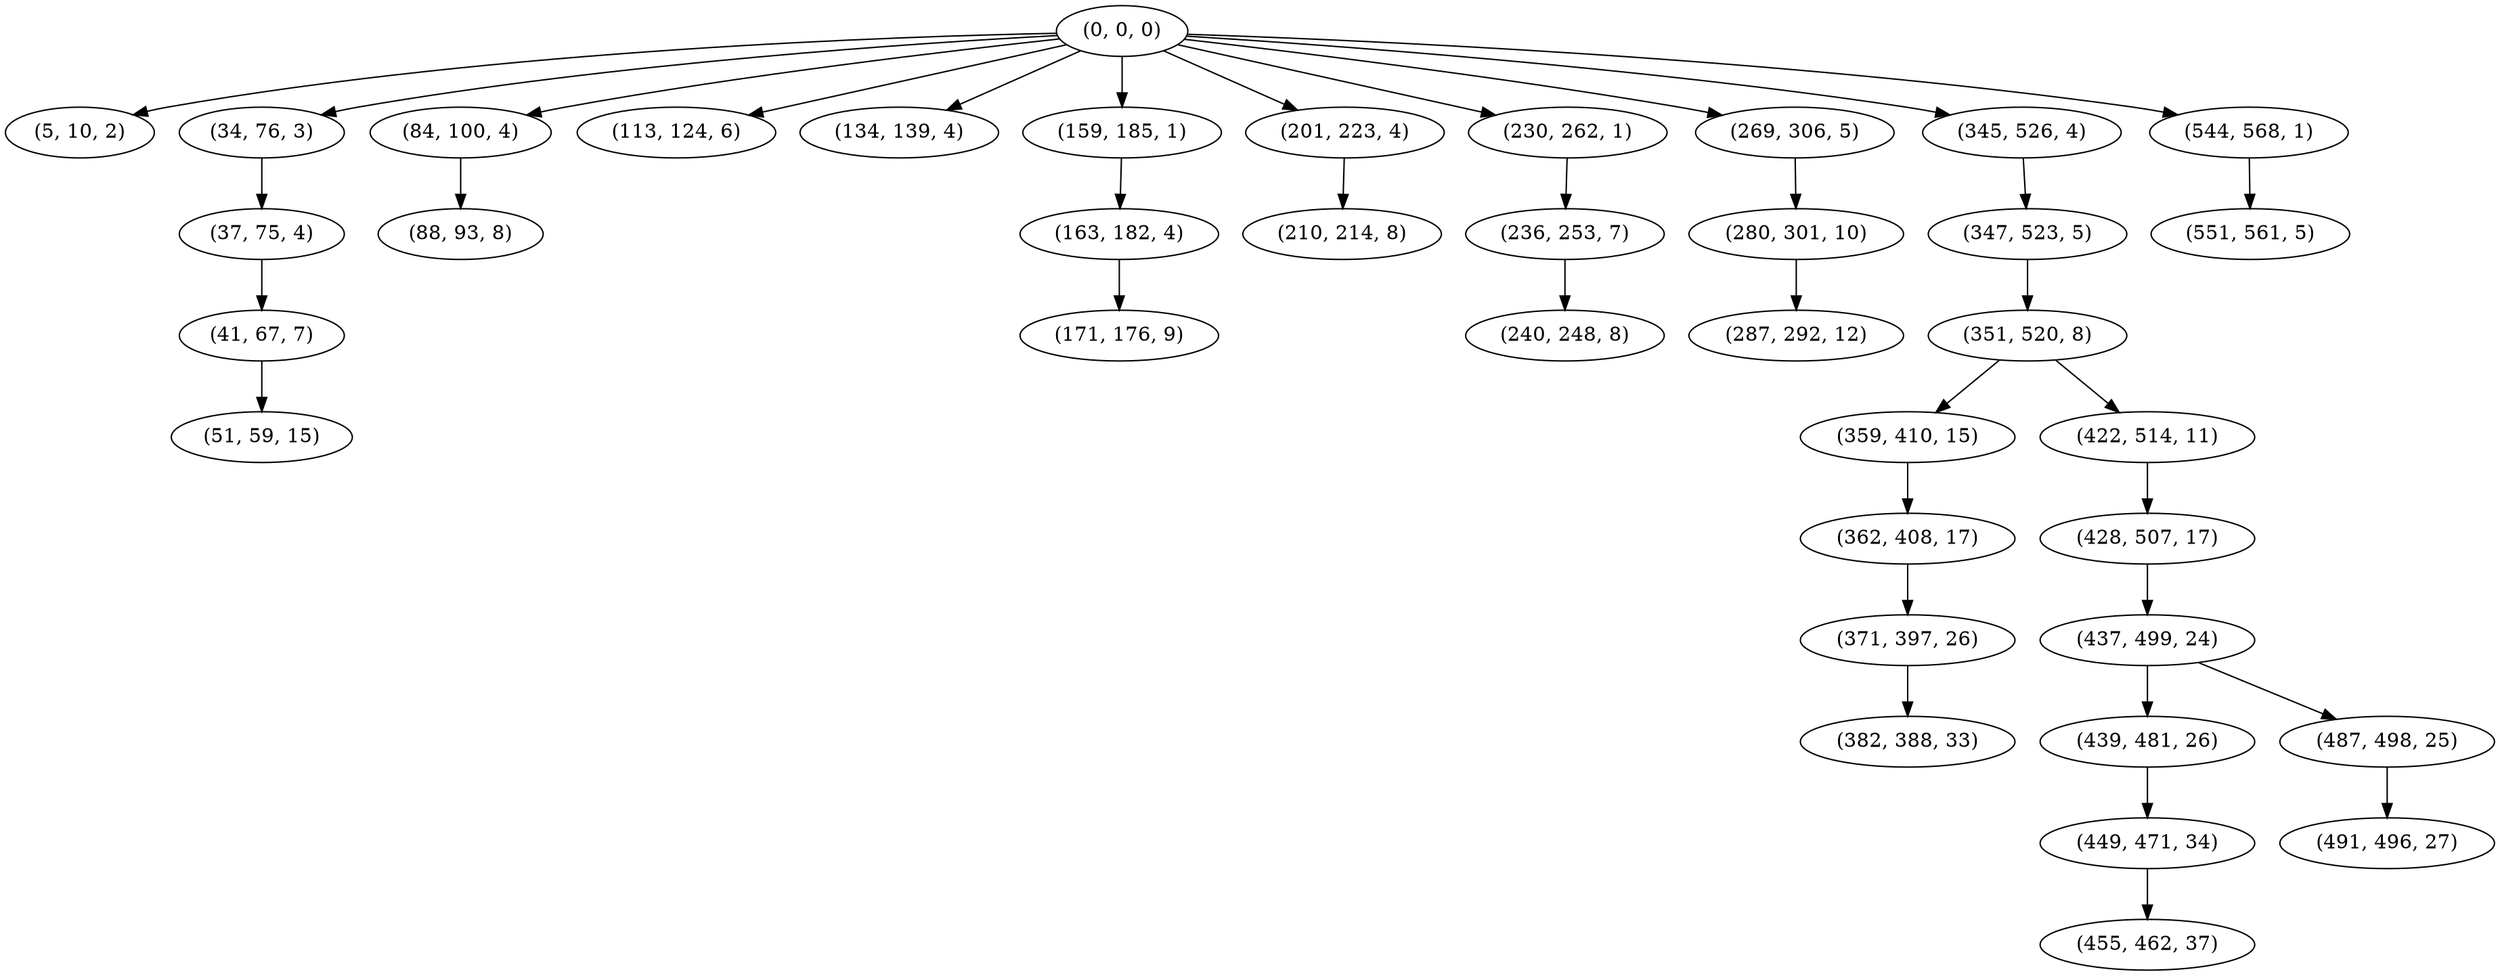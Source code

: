 digraph tree {
    "(0, 0, 0)";
    "(5, 10, 2)";
    "(34, 76, 3)";
    "(37, 75, 4)";
    "(41, 67, 7)";
    "(51, 59, 15)";
    "(84, 100, 4)";
    "(88, 93, 8)";
    "(113, 124, 6)";
    "(134, 139, 4)";
    "(159, 185, 1)";
    "(163, 182, 4)";
    "(171, 176, 9)";
    "(201, 223, 4)";
    "(210, 214, 8)";
    "(230, 262, 1)";
    "(236, 253, 7)";
    "(240, 248, 8)";
    "(269, 306, 5)";
    "(280, 301, 10)";
    "(287, 292, 12)";
    "(345, 526, 4)";
    "(347, 523, 5)";
    "(351, 520, 8)";
    "(359, 410, 15)";
    "(362, 408, 17)";
    "(371, 397, 26)";
    "(382, 388, 33)";
    "(422, 514, 11)";
    "(428, 507, 17)";
    "(437, 499, 24)";
    "(439, 481, 26)";
    "(449, 471, 34)";
    "(455, 462, 37)";
    "(487, 498, 25)";
    "(491, 496, 27)";
    "(544, 568, 1)";
    "(551, 561, 5)";
    "(0, 0, 0)" -> "(5, 10, 2)";
    "(0, 0, 0)" -> "(34, 76, 3)";
    "(0, 0, 0)" -> "(84, 100, 4)";
    "(0, 0, 0)" -> "(113, 124, 6)";
    "(0, 0, 0)" -> "(134, 139, 4)";
    "(0, 0, 0)" -> "(159, 185, 1)";
    "(0, 0, 0)" -> "(201, 223, 4)";
    "(0, 0, 0)" -> "(230, 262, 1)";
    "(0, 0, 0)" -> "(269, 306, 5)";
    "(0, 0, 0)" -> "(345, 526, 4)";
    "(0, 0, 0)" -> "(544, 568, 1)";
    "(34, 76, 3)" -> "(37, 75, 4)";
    "(37, 75, 4)" -> "(41, 67, 7)";
    "(41, 67, 7)" -> "(51, 59, 15)";
    "(84, 100, 4)" -> "(88, 93, 8)";
    "(159, 185, 1)" -> "(163, 182, 4)";
    "(163, 182, 4)" -> "(171, 176, 9)";
    "(201, 223, 4)" -> "(210, 214, 8)";
    "(230, 262, 1)" -> "(236, 253, 7)";
    "(236, 253, 7)" -> "(240, 248, 8)";
    "(269, 306, 5)" -> "(280, 301, 10)";
    "(280, 301, 10)" -> "(287, 292, 12)";
    "(345, 526, 4)" -> "(347, 523, 5)";
    "(347, 523, 5)" -> "(351, 520, 8)";
    "(351, 520, 8)" -> "(359, 410, 15)";
    "(351, 520, 8)" -> "(422, 514, 11)";
    "(359, 410, 15)" -> "(362, 408, 17)";
    "(362, 408, 17)" -> "(371, 397, 26)";
    "(371, 397, 26)" -> "(382, 388, 33)";
    "(422, 514, 11)" -> "(428, 507, 17)";
    "(428, 507, 17)" -> "(437, 499, 24)";
    "(437, 499, 24)" -> "(439, 481, 26)";
    "(437, 499, 24)" -> "(487, 498, 25)";
    "(439, 481, 26)" -> "(449, 471, 34)";
    "(449, 471, 34)" -> "(455, 462, 37)";
    "(487, 498, 25)" -> "(491, 496, 27)";
    "(544, 568, 1)" -> "(551, 561, 5)";
}
